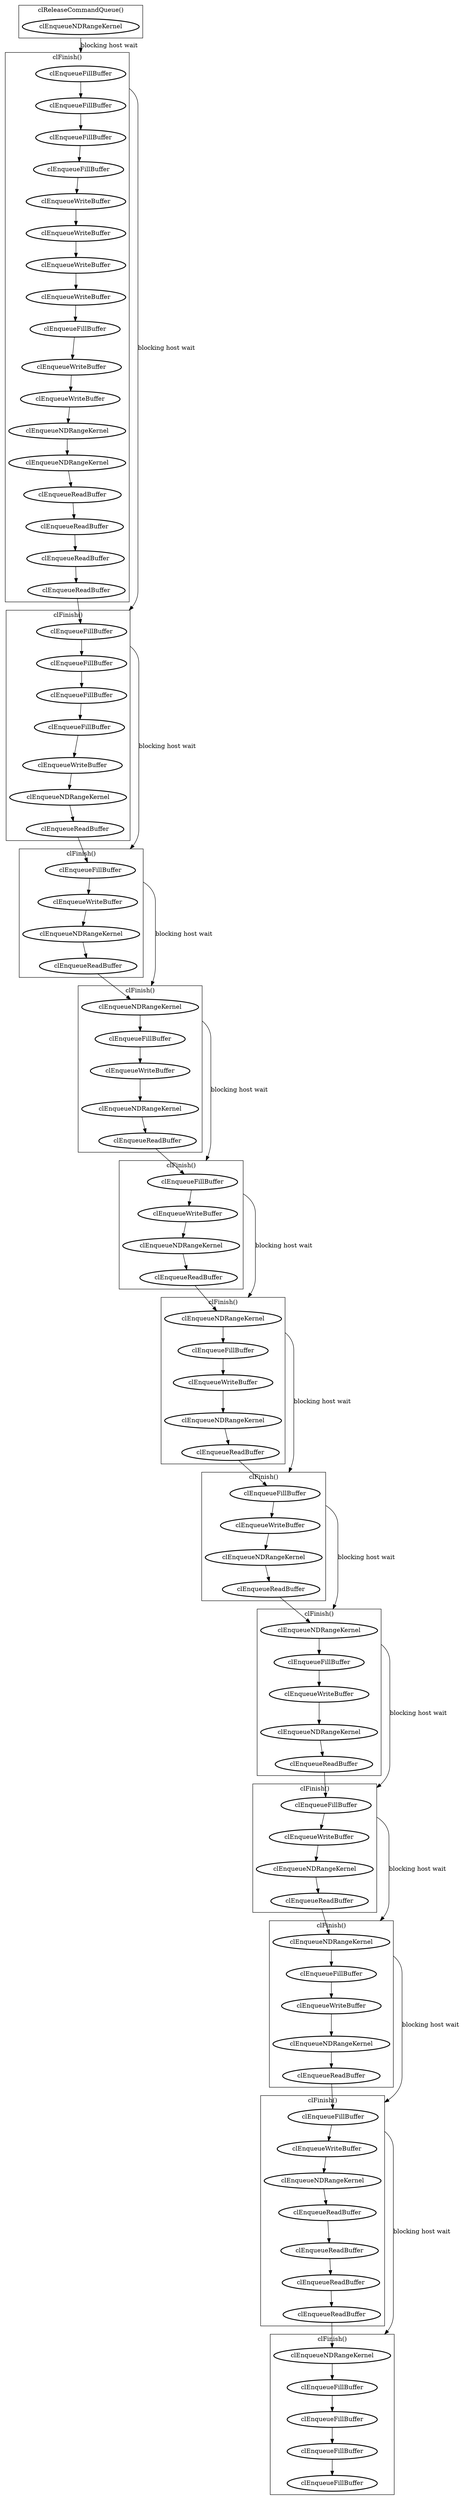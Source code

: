 digraph CLVizulayer {
compound=true
node [style=bold]
subgraph cluster_0 {
label = "clReleaseCommandQueue()";
node_0[label="clEnqueueNDRangeKernel"];
}
subgraph cluster_1 {
label = "clFinish()";
node_1[label="clEnqueueFillBuffer"];
node_2[label="clEnqueueFillBuffer"];
node_3[label="clEnqueueFillBuffer"];
node_4[label="clEnqueueFillBuffer"];
node_5[label="clEnqueueWriteBuffer"];
node_6[label="clEnqueueWriteBuffer"];
node_7[label="clEnqueueWriteBuffer"];
node_8[label="clEnqueueWriteBuffer"];
node_9[label="clEnqueueFillBuffer"];
node_10[label="clEnqueueWriteBuffer"];
node_11[label="clEnqueueWriteBuffer"];
node_12[label="clEnqueueNDRangeKernel"];
node_13[label="clEnqueueNDRangeKernel"];
node_14[label="clEnqueueReadBuffer"];
node_15[label="clEnqueueReadBuffer"];
node_16[label="clEnqueueReadBuffer"];
node_17[label="clEnqueueReadBuffer"];
}
node_1 -> node_2
node_2 -> node_3
node_3 -> node_4
node_4 -> node_5
node_5 -> node_6
node_6 -> node_7
node_7 -> node_8
node_8 -> node_9
node_9 -> node_10
node_10 -> node_11
node_11 -> node_12
node_12 -> node_13
node_13 -> node_14
node_14 -> node_15
node_15 -> node_16
node_16 -> node_17
node_0 -> node_1 [label="blocking host wait" ltail=cluster_0 lhead=cluster_1];
subgraph cluster_2 {
label = "clFinish()";
node_18[label="clEnqueueFillBuffer"];
node_19[label="clEnqueueFillBuffer"];
node_20[label="clEnqueueFillBuffer"];
node_21[label="clEnqueueFillBuffer"];
node_22[label="clEnqueueWriteBuffer"];
node_23[label="clEnqueueNDRangeKernel"];
node_24[label="clEnqueueReadBuffer"];
}
node_17 -> node_18
node_18 -> node_19
node_19 -> node_20
node_20 -> node_21
node_21 -> node_22
node_22 -> node_23
node_23 -> node_24
node_1 -> node_18 [label="blocking host wait" ltail=cluster_1 lhead=cluster_2];
subgraph cluster_3 {
label = "clFinish()";
node_25[label="clEnqueueFillBuffer"];
node_26[label="clEnqueueWriteBuffer"];
node_27[label="clEnqueueNDRangeKernel"];
node_28[label="clEnqueueReadBuffer"];
}
node_24 -> node_25
node_25 -> node_26
node_26 -> node_27
node_27 -> node_28
node_18 -> node_25 [label="blocking host wait" ltail=cluster_2 lhead=cluster_3];
subgraph cluster_4 {
label = "clFinish()";
node_29[label="clEnqueueNDRangeKernel"];
node_30[label="clEnqueueFillBuffer"];
node_31[label="clEnqueueWriteBuffer"];
node_32[label="clEnqueueNDRangeKernel"];
node_33[label="clEnqueueReadBuffer"];
}
node_28 -> node_29
node_29 -> node_30
node_30 -> node_31
node_31 -> node_32
node_32 -> node_33
node_25 -> node_29 [label="blocking host wait" ltail=cluster_3 lhead=cluster_4];
subgraph cluster_5 {
label = "clFinish()";
node_34[label="clEnqueueFillBuffer"];
node_35[label="clEnqueueWriteBuffer"];
node_36[label="clEnqueueNDRangeKernel"];
node_37[label="clEnqueueReadBuffer"];
}
node_33 -> node_34
node_34 -> node_35
node_35 -> node_36
node_36 -> node_37
node_29 -> node_34 [label="blocking host wait" ltail=cluster_4 lhead=cluster_5];
subgraph cluster_6 {
label = "clFinish()";
node_38[label="clEnqueueNDRangeKernel"];
node_39[label="clEnqueueFillBuffer"];
node_40[label="clEnqueueWriteBuffer"];
node_41[label="clEnqueueNDRangeKernel"];
node_42[label="clEnqueueReadBuffer"];
}
node_37 -> node_38
node_38 -> node_39
node_39 -> node_40
node_40 -> node_41
node_41 -> node_42
node_34 -> node_38 [label="blocking host wait" ltail=cluster_5 lhead=cluster_6];
subgraph cluster_7 {
label = "clFinish()";
node_43[label="clEnqueueFillBuffer"];
node_44[label="clEnqueueWriteBuffer"];
node_45[label="clEnqueueNDRangeKernel"];
node_46[label="clEnqueueReadBuffer"];
}
node_42 -> node_43
node_43 -> node_44
node_44 -> node_45
node_45 -> node_46
node_38 -> node_43 [label="blocking host wait" ltail=cluster_6 lhead=cluster_7];
subgraph cluster_8 {
label = "clFinish()";
node_47[label="clEnqueueNDRangeKernel"];
node_48[label="clEnqueueFillBuffer"];
node_49[label="clEnqueueWriteBuffer"];
node_50[label="clEnqueueNDRangeKernel"];
node_51[label="clEnqueueReadBuffer"];
}
node_46 -> node_47
node_47 -> node_48
node_48 -> node_49
node_49 -> node_50
node_50 -> node_51
node_43 -> node_47 [label="blocking host wait" ltail=cluster_7 lhead=cluster_8];
subgraph cluster_9 {
label = "clFinish()";
node_52[label="clEnqueueFillBuffer"];
node_53[label="clEnqueueWriteBuffer"];
node_54[label="clEnqueueNDRangeKernel"];
node_55[label="clEnqueueReadBuffer"];
}
node_51 -> node_52
node_52 -> node_53
node_53 -> node_54
node_54 -> node_55
node_47 -> node_52 [label="blocking host wait" ltail=cluster_8 lhead=cluster_9];
subgraph cluster_10 {
label = "clFinish()";
node_56[label="clEnqueueNDRangeKernel"];
node_57[label="clEnqueueFillBuffer"];
node_58[label="clEnqueueWriteBuffer"];
node_59[label="clEnqueueNDRangeKernel"];
node_60[label="clEnqueueReadBuffer"];
}
node_55 -> node_56
node_56 -> node_57
node_57 -> node_58
node_58 -> node_59
node_59 -> node_60
node_52 -> node_56 [label="blocking host wait" ltail=cluster_9 lhead=cluster_10];
subgraph cluster_11 {
label = "clFinish()";
node_61[label="clEnqueueFillBuffer"];
node_62[label="clEnqueueWriteBuffer"];
node_63[label="clEnqueueNDRangeKernel"];
node_64[label="clEnqueueReadBuffer"];
node_65[label="clEnqueueReadBuffer"];
node_66[label="clEnqueueReadBuffer"];
node_67[label="clEnqueueReadBuffer"];
}
node_60 -> node_61
node_61 -> node_62
node_62 -> node_63
node_63 -> node_64
node_64 -> node_65
node_65 -> node_66
node_66 -> node_67
node_56 -> node_61 [label="blocking host wait" ltail=cluster_10 lhead=cluster_11];
subgraph cluster_12 {
label = "clFinish()";
node_68[label="clEnqueueNDRangeKernel"];
node_69[label="clEnqueueFillBuffer"];
node_70[label="clEnqueueFillBuffer"];
node_71[label="clEnqueueFillBuffer"];
node_72[label="clEnqueueFillBuffer"];
}
node_67 -> node_68
node_68 -> node_69
node_69 -> node_70
node_70 -> node_71
node_71 -> node_72
node_61 -> node_68 [label="blocking host wait" ltail=cluster_11 lhead=cluster_12];

}